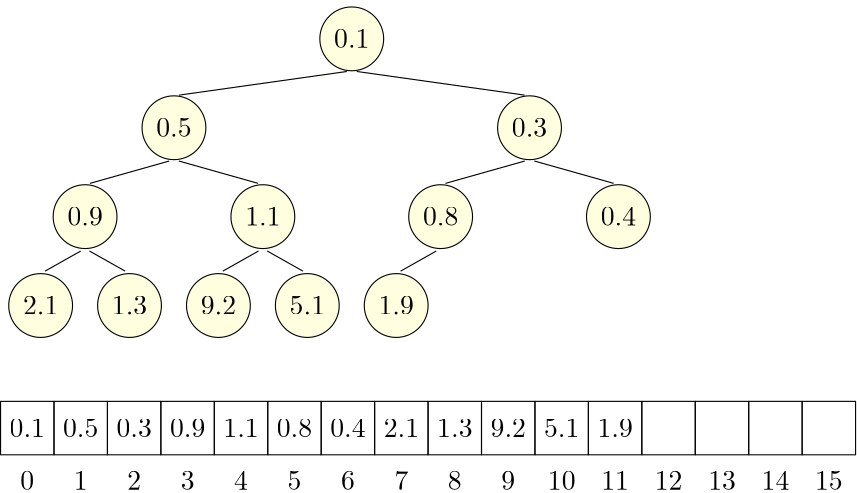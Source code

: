 <?xml version="1.0"?>
<!DOCTYPE ipe SYSTEM "ipe.dtd">
<ipe version="70010" creator="Ipe 7.0.10">
<info created="D:20101105075742" modified="D:20101117132951"/>
<ipestyle name="basic">
<symbol name="arrow/arc(spx)">
<path stroke="sym-stroke" fill="sym-stroke" pen="sym-pen">
0 0 m
-1 0.333 l
-1 -0.333 l
h
</path>
</symbol>
<symbol name="arrow/farc(spx)">
<path stroke="sym-stroke" fill="white" pen="sym-pen">
0 0 m
-1 0.333 l
-1 -0.333 l
h
</path>
</symbol>
<symbol name="mark/circle(sx)" transformations="translations">
<path fill="sym-stroke">
0.6 0 0 0.6 0 0 e
0.4 0 0 0.4 0 0 e
</path>
</symbol>
<symbol name="mark/disk(sx)" transformations="translations">
<path fill="sym-stroke">
0.6 0 0 0.6 0 0 e
</path>
</symbol>
<symbol name="mark/fdisk(sfx)" transformations="translations">
<group>
<path fill="sym-stroke" fillrule="eofill">
0.6 0 0 0.6 0 0 e
0.4 0 0 0.4 0 0 e
</path>
<path fill="sym-fill">
0.4 0 0 0.4 0 0 e
</path>
</group>
</symbol>
<symbol name="mark/box(sx)" transformations="translations">
<path fill="sym-stroke" fillrule="eofill">
-0.6 -0.6 m
0.6 -0.6 l
0.6 0.6 l
-0.6 0.6 l
h
-0.4 -0.4 m
0.4 -0.4 l
0.4 0.4 l
-0.4 0.4 l
h
</path>
</symbol>
<symbol name="mark/square(sx)" transformations="translations">
<path fill="sym-stroke">
-0.6 -0.6 m
0.6 -0.6 l
0.6 0.6 l
-0.6 0.6 l
h
</path>
</symbol>
<symbol name="mark/fsquare(sfx)" transformations="translations">
<group>
<path fill="sym-stroke" fillrule="eofill">
-0.6 -0.6 m
0.6 -0.6 l
0.6 0.6 l
-0.6 0.6 l
h
-0.4 -0.4 m
0.4 -0.4 l
0.4 0.4 l
-0.4 0.4 l
h
</path>
<path fill="sym-fill">
-0.4 -0.4 m
0.4 -0.4 l
0.4 0.4 l
-0.4 0.4 l
h
</path>
</group>
</symbol>
<symbol name="mark/cross(sx)" transformations="translations">
<group>
<path fill="sym-stroke">
-0.43 -0.57 m
0.57 0.43 l
0.43 0.57 l
-0.57 -0.43 l
h
</path>
<path fill="sym-stroke">
-0.43 0.57 m
0.57 -0.43 l
0.43 -0.57 l
-0.57 0.43 l
h
</path>
</group>
</symbol>
<symbol name="arrow/fnormal(spx)">
<path stroke="sym-stroke" fill="white" pen="sym-pen">
0 0 m
-1 0.333 l
-1 -0.333 l
h
</path>
</symbol>
<symbol name="arrow/pointed(spx)">
<path stroke="sym-stroke" fill="sym-stroke" pen="sym-pen">
0 0 m
-1 0.333 l
-0.8 0 l
-1 -0.333 l
h
</path>
</symbol>
<symbol name="arrow/fpointed(spx)">
<path stroke="sym-stroke" fill="white" pen="sym-pen">
0 0 m
-1 0.333 l
-0.8 0 l
-1 -0.333 l
h
</path>
</symbol>
<symbol name="arrow/linear(spx)">
<path stroke="sym-stroke" pen="sym-pen">
-1 0.333 m
0 0 l
-1 -0.333 l
</path>
</symbol>
<symbol name="arrow/fdouble(spx)">
<path stroke="sym-stroke" fill="white" pen="sym-pen">
0 0 m
-1 0.333 l
-1 -0.333 l
h
-1 0 m
-2 0.333 l
-2 -0.333 l
h
</path>
</symbol>
<symbol name="arrow/double(spx)">
<path stroke="sym-stroke" fill="sym-stroke" pen="sym-pen">
0 0 m
-1 0.333 l
-1 -0.333 l
h
-1 0 m
-2 0.333 l
-2 -0.333 l
h
</path>
</symbol>
<pen name="heavier" value="0.8"/>
<pen name="fat" value="1.2"/>
<pen name="ultrafat" value="2"/>
<symbolsize name="large" value="5"/>
<symbolsize name="small" value="2"/>
<symbolsize name="tiny" value="1.1"/>
<arrowsize name="large" value="10"/>
<arrowsize name="small" value="5"/>
<arrowsize name="tiny" value="3"/>
<color name="red" value="1 0 0"/>
<color name="green" value="0 1 0"/>
<color name="blue" value="0 0 1"/>
<color name="yellow" value="1 1 0"/>
<color name="orange" value="1 0.647 0"/>
<color name="gold" value="1 0.843 0"/>
<color name="purple" value="0.627 0.125 0.941"/>
<color name="gray" value="0.745"/>
<color name="brown" value="0.647 0.165 0.165"/>
<color name="navy" value="0 0 0.502"/>
<color name="pink" value="1 0.753 0.796"/>
<color name="seagreen" value="0.18 0.545 0.341"/>
<color name="turquoise" value="0.251 0.878 0.816"/>
<color name="violet" value="0.933 0.51 0.933"/>
<color name="darkblue" value="0 0 0.545"/>
<color name="darkcyan" value="0 0.545 0.545"/>
<color name="darkgray" value="0.663"/>
<color name="darkgreen" value="0 0.392 0"/>
<color name="darkmagenta" value="0.545 0 0.545"/>
<color name="darkorange" value="1 0.549 0"/>
<color name="darkred" value="0.545 0 0"/>
<color name="lightblue" value="0.678 0.847 0.902"/>
<color name="lightcyan" value="0.878 1 1"/>
<color name="lightgray" value="0.827"/>
<color name="lightgreen" value="0.565 0.933 0.565"/>
<color name="lightyellow" value="1 1 0.878"/>
<dashstyle name="dashed" value="[4] 0"/>
<dashstyle name="dotted" value="[1 3] 0"/>
<dashstyle name="dash dotted" value="[4 2 1 2] 0"/>
<dashstyle name="dash dot dotted" value="[4 2 1 2 1 2] 0"/>
<textsize name="large" value="\large"/>
<textsize name="small" value="\small"/>
<textsize name="tiny" value="\tiny"/>
<textsize name="Large" value="\Large"/>
<textsize name="LARGE" value="\LARGE"/>
<textsize name="huge" value="\huge"/>
<textsize name="Huge" value="\Huge"/>
<textsize name="footnote" value="\footnotesize"/>
<textstyle name="center" begin="\begin{center}" end="\end{center}"/>
<textstyle name="itemize" begin="\begin{itemize}" end="\end{itemize}"/>
<textstyle name="item" begin="\begin{itemize}\item{}" end="\end{itemize}"/>
<gridsize name="4 pts" value="4"/>
<gridsize name="8 pts (~3 mm)" value="8"/>
<gridsize name="16 pts (~6 mm)" value="16"/>
<gridsize name="32 pts (~12 mm)" value="32"/>
<gridsize name="10 pts (~3.5 mm)" value="10"/>
<gridsize name="20 pts (~7 mm)" value="20"/>
<gridsize name="14 pts (~5 mm)" value="14"/>
<gridsize name="28 pts (~10 mm)" value="28"/>
<gridsize name="56 pts (~20 mm)" value="56"/>
<anglesize name="90 deg" value="90"/>
<anglesize name="60 deg" value="60"/>
<anglesize name="45 deg" value="45"/>
<anglesize name="30 deg" value="30"/>
<anglesize name="22.5 deg" value="22.5"/>
<tiling name="falling" angle="-60" step="4" width="1"/>
<tiling name="rising" angle="30" step="4" width="1"/>
</ipestyle>
<page>
<layer name="alpha"/>
<layer name="beta"/>
<layer name="gamma"/>
<layer name="delta"/>
<layer name="epsilon"/>
<layer name="zeta"/>
<layer name="eta"/>
<layer name="theta"/>
<view layers="alpha" active="beta"/>
<view layers="alpha beta" active="theta"/>
<view layers="alpha gamma eta" active="alpha"/>
<view layers="alpha gamma theta" active="delta"/>
<view layers="alpha gamma delta theta" active="delta"/>
<path layer="beta" stroke="black">
288 105.022 m
304 96 l
</path>
<path layer="alpha" stroke="black">
256 169.022 m
192 160 l
</path>
<path stroke="black">
256 169.022 m
320 160 l
</path>
<path stroke="black">
192 137.022 m
160 128 l
</path>
<path stroke="black">
192 137.022 m
224 128 l
</path>
<path stroke="black">
160 105.022 m
144 96 l
</path>
<path stroke="black">
160 105.022 m
176 96 l
</path>
<path stroke="black">
224 105.022 m
208 96 l
</path>
<path stroke="black">
224 105.022 m
240 96 l
</path>
<path stroke="black">
320 137.022 m
288 128 l
</path>
<path stroke="black">
320 137.022 m
352 128 l
</path>
<path stroke="black">
288 105.022 m
272 96 l
</path>
<group matrix="1 0 0 1 -20.796 -118.578">
<use name="mark/disk(sx)" pos="276.796 310.578" size="normal" stroke="white"/>
<use name="mark/disk(sx)" pos="276.796 287.6" size="normal" stroke="white"/>
<path stroke="black" fill="lightyellow">
11.489 0 0 11.489 276.796 299.089 e
</path>
</group>
<text matrix="1 0 0 1 42.8139 -43.6992" transformations="translations" pos="213.186 221" stroke="black" type="label" width="12.73" height="6.42" depth="0" halign="center" valign="baseline">$0.1$</text>
<group matrix="1 0 0 1 -84.796 -150.578">
<use name="mark/disk(sx)" pos="276.796 310.578" size="normal" stroke="white"/>
<use name="mark/disk(sx)" pos="276.796 287.6" size="normal" stroke="white"/>
<path stroke="black" fill="lightyellow">
11.489 0 0 11.489 276.796 299.089 e
</path>
</group>
<text matrix="1 0 0 1 -21.1861 -75.6992" transformations="translations" pos="213.186 221" stroke="black" type="label" width="12.73" height="6.42" depth="0" halign="center" valign="baseline">$0.5$</text>
<group matrix="1 0 0 1 43.204 -150.578">
<use name="mark/disk(sx)" pos="276.796 310.578" size="normal" stroke="white"/>
<use name="mark/disk(sx)" pos="276.796 287.6" size="normal" stroke="white"/>
<path stroke="black" fill="lightyellow">
11.489 0 0 11.489 276.796 299.089 e
</path>
</group>
<text matrix="1 0 0 1 106.814 -75.6992" transformations="translations" pos="213.186 221" stroke="black" type="label" width="12.73" height="6.42" depth="0" halign="center" valign="baseline">$0.3$</text>
<group matrix="1 0 0 1 -116.796 -182.578">
<use name="mark/disk(sx)" pos="276.796 310.578" size="normal" stroke="white"/>
<use name="mark/disk(sx)" pos="276.796 287.6" size="normal" stroke="white"/>
<path stroke="black" fill="lightyellow">
11.489 0 0 11.489 276.796 299.089 e
</path>
</group>
<text matrix="1 0 0 1 -53.1861 -107.699" transformations="translations" pos="213.186 221" stroke="black" type="label" width="12.73" height="6.42" depth="0" halign="center" valign="baseline">$0.9$</text>
<group matrix="1 0 0 1 -52.796 -182.578">
<use name="mark/disk(sx)" pos="276.796 310.578" size="normal" stroke="white"/>
<use name="mark/disk(sx)" pos="276.796 287.6" size="normal" stroke="white"/>
<path stroke="black" fill="lightyellow">
11.489 0 0 11.489 276.796 299.089 e
</path>
</group>
<text matrix="1 0 0 1 10.8139 -107.699" transformations="translations" pos="213.186 221" stroke="black" type="label" width="12.73" height="6.42" depth="0" halign="center" valign="baseline">$1.1$</text>
<group matrix="1 0 0 1 11.204 -182.578">
<use name="mark/disk(sx)" pos="276.796 310.578" size="normal" stroke="white"/>
<use name="mark/disk(sx)" pos="276.796 287.6" size="normal" stroke="white"/>
<path stroke="black" fill="lightyellow">
11.489 0 0 11.489 276.796 299.089 e
</path>
</group>
<text matrix="1 0 0 1 74.8139 -107.699" transformations="translations" pos="213.186 221" stroke="black" type="label" width="12.73" height="6.42" depth="0" halign="center" valign="baseline">$0.8$</text>
<group matrix="1 0 0 1 75.204 -182.578">
<use name="mark/disk(sx)" pos="276.796 310.578" size="normal" stroke="white"/>
<use name="mark/disk(sx)" pos="276.796 287.6" size="normal" stroke="white"/>
<path stroke="black" fill="lightyellow">
11.489 0 0 11.489 276.796 299.089 e
</path>
</group>
<text matrix="1 0 0 1 138.814 -107.699" transformations="translations" pos="213.186 221" stroke="black" type="label" width="12.73" height="6.42" depth="0" halign="center" valign="baseline">$0.4$</text>
<group matrix="1 0 0 1 -132.796 -214.578">
<use name="mark/disk(sx)" pos="276.796 310.578" size="normal" stroke="white"/>
<use name="mark/disk(sx)" pos="276.796 287.6" size="normal" stroke="white"/>
<path stroke="black" fill="lightyellow">
11.489 0 0 11.489 276.796 299.089 e
</path>
</group>
<text matrix="1 0 0 1 -69.1861 -139.699" transformations="translations" pos="213.186 221" stroke="black" type="label" width="12.73" height="6.42" depth="0" halign="center" valign="baseline">$2.1$</text>
<group matrix="1 0 0 1 -100.796 -214.578">
<use name="mark/disk(sx)" pos="276.796 310.578" size="normal" stroke="white"/>
<use name="mark/disk(sx)" pos="276.796 287.6" size="normal" stroke="white"/>
<path stroke="black" fill="lightyellow">
11.489 0 0 11.489 276.796 299.089 e
</path>
</group>
<text matrix="1 0 0 1 -37.1861 -139.699" transformations="translations" pos="213.186 221" stroke="black" type="label" width="12.73" height="6.42" depth="0" halign="center" valign="baseline">$1.3$</text>
<group matrix="1 0 0 1 -68.796 -214.578">
<use name="mark/disk(sx)" pos="276.796 310.578" size="normal" stroke="white"/>
<use name="mark/disk(sx)" pos="276.796 287.6" size="normal" stroke="white"/>
<path stroke="black" fill="lightyellow">
11.489 0 0 11.489 276.796 299.089 e
</path>
</group>
<text matrix="1 0 0 1 -5.1861 -139.699" transformations="translations" pos="213.186 221" stroke="black" type="label" width="12.73" height="6.42" depth="0" halign="center" valign="baseline">$9.2$</text>
<group matrix="1 0 0 1 -36.796 -214.578">
<use name="mark/disk(sx)" pos="276.796 310.578" size="normal" stroke="white"/>
<use name="mark/disk(sx)" pos="276.796 287.6" size="normal" stroke="white"/>
<path stroke="black" fill="lightyellow">
11.489 0 0 11.489 276.796 299.089 e
</path>
</group>
<text matrix="1 0 0 1 26.8139 -139.699" transformations="translations" pos="213.186 221" stroke="black" type="label" width="12.73" height="6.42" depth="0" halign="center" valign="baseline">$5.1$</text>
<group matrix="1 0 0 1 -4.796 -214.578">
<use name="mark/disk(sx)" pos="276.796 310.578" size="normal" stroke="white"/>
<use name="mark/disk(sx)" pos="276.796 287.6" size="normal" stroke="white"/>
<path stroke="black" fill="lightyellow">
11.489 0 0 11.489 276.796 299.089 e
</path>
</group>
<text matrix="1 0 0 1 58.8139 -139.699" transformations="translations" pos="213.186 221" stroke="black" type="label" width="12.73" height="6.42" depth="0" halign="center" valign="baseline">$1.9$</text>
<path matrix="1 0 0 1 17.0658 1.65847" stroke="black">
131.744 48.3528 m
131.744 29.1144 l
150.982 29.1144 l
150.982 48.3528 l
h
</path>
<text matrix="1 0 0 1 19.2379 -0.00004987" transformations="translations" pos="139.191 37.1821" stroke="black" type="label" width="12.73" height="6.42" depth="0" halign="center" valign="baseline">$0.5$</text>
<path matrix="1 0 0 1 36.3038 1.65847" stroke="black">
131.744 48.3528 m
131.744 29.1144 l
150.982 29.1144 l
150.982 48.3528 l
h
</path>
<text matrix="1 0 0 1 38.4759 -0.00004987" transformations="translations" pos="139.191 37.1821" stroke="black" type="label" width="12.73" height="6.42" depth="0" halign="center" valign="baseline">$0.3$</text>
<path matrix="1 0 0 1 55.5418 1.65847" stroke="black">
131.744 48.3528 m
131.744 29.1144 l
150.982 29.1144 l
150.982 48.3528 l
h
</path>
<text matrix="1 0 0 1 57.7139 -0.00004987" transformations="translations" pos="139.191 37.1821" stroke="black" type="label" width="12.73" height="6.42" depth="0" halign="center" valign="baseline">$0.9$</text>
<path matrix="1 0 0 1 74.7798 1.65847" stroke="black">
131.744 48.3528 m
131.744 29.1144 l
150.982 29.1144 l
150.982 48.3528 l
h
</path>
<text matrix="1 0 0 1 76.9519 -0.00004987" transformations="translations" pos="139.191 37.1821" stroke="black" type="label" width="12.73" height="6.42" depth="0" halign="center" valign="baseline">$1.1$</text>
<path matrix="1 0 0 1 94.0178 1.65847" stroke="black">
131.744 48.3528 m
131.744 29.1144 l
150.982 29.1144 l
150.982 48.3528 l
h
</path>
<text matrix="1 0 0 1 96.1899 -0.00004987" transformations="translations" pos="139.191 37.1821" stroke="black" type="label" width="12.73" height="6.42" depth="0" halign="center" valign="baseline">$0.8$</text>
<path matrix="1 0 0 1 113.256 1.65847" stroke="black">
131.744 48.3528 m
131.744 29.1144 l
150.982 29.1144 l
150.982 48.3528 l
h
</path>
<text matrix="1 0 0 1 115.428 -0.00004987" transformations="translations" pos="139.191 37.1821" stroke="black" type="label" width="12.73" height="6.42" depth="0" halign="center" valign="baseline">$0.4$</text>
<path matrix="1 0 0 1 132.494 1.65847" stroke="black">
131.744 48.3528 m
131.744 29.1144 l
150.982 29.1144 l
150.982 48.3528 l
h
</path>
<text matrix="1 0 0 1 134.666 -0.00004987" transformations="translations" pos="139.191 37.1821" stroke="black" type="label" width="12.73" height="6.42" depth="0" halign="center" valign="baseline">$2.1$</text>
<path matrix="1 0 0 1 151.732 1.65847" stroke="black">
131.744 48.3528 m
131.744 29.1144 l
150.982 29.1144 l
150.982 48.3528 l
h
</path>
<text matrix="1 0 0 1 153.904 -0.00004987" transformations="translations" pos="139.191 37.1821" stroke="black" type="label" width="12.73" height="6.42" depth="0" halign="center" valign="baseline">$1.3$</text>
<path matrix="1 0 0 1 170.97 1.65847" stroke="black">
131.744 48.3528 m
131.744 29.1144 l
150.982 29.1144 l
150.982 48.3528 l
h
</path>
<text matrix="1 0 0 1 173.142 -0.00004987" transformations="translations" pos="139.191 37.1821" stroke="black" type="label" width="12.73" height="6.42" depth="0" halign="center" valign="baseline">$9.2$</text>
<path matrix="1 0 0 1 190.208 1.65847" stroke="black">
131.744 48.3528 m
131.744 29.1144 l
150.982 29.1144 l
150.982 48.3528 l
h
</path>
<text matrix="1 0 0 1 192.38 -0.00004987" transformations="translations" pos="139.191 37.1821" stroke="black" type="label" width="12.73" height="6.42" depth="0" halign="center" valign="baseline">$5.1$</text>
<path matrix="1 0 0 1 209.446 1.65847" stroke="black">
131.744 48.3528 m
131.744 29.1144 l
150.982 29.1144 l
150.982 48.3528 l
h
</path>
<text matrix="1 0 0 1 211.618 -0.00004987" transformations="translations" pos="139.191 37.1821" stroke="black" type="label" width="12.73" height="6.42" depth="0" halign="center" valign="baseline">$1.9$</text>
<path matrix="1 0 0 1 228.684 1.65847" stroke="black">
131.744 48.3528 m
131.744 29.1144 l
150.982 29.1144 l
150.982 48.3528 l
h
</path>
<path matrix="1 0 0 1 247.922 1.65847" stroke="black">
131.744 48.3528 m
131.744 29.1144 l
150.982 29.1144 l
150.982 48.3528 l
h
</path>
<path matrix="1 0 0 1 267.16 1.65847" stroke="black">
131.744 48.3528 m
131.744 29.1144 l
150.982 29.1144 l
150.982 48.3528 l
h
</path>
<path matrix="1 0 0 1 286.398 1.65847" stroke="black">
131.744 48.3528 m
131.744 29.1144 l
150.982 29.1144 l
150.982 48.3528 l
h
</path>
<path matrix="1 0 0 1 -2.17207 1.65852" stroke="black">
131.744 48.3528 m
131.744 29.1144 l
150.982 29.1144 l
150.982 48.3528 l
h
</path>
<text transformations="translations" pos="139.191 37.1821" stroke="black" type="label" width="12.73" height="6.42" depth="0" halign="center" valign="baseline">$0.1$</text>
<group>
<text matrix="1 0 0 1 19.2384 -18.967" transformations="translations" pos="139.191 37.1821" stroke="black" type="label" width="4.981" height="6.42" depth="0" halign="center" valign="baseline">$1$</text>
<text matrix="1 0 0 1 38.4764 -18.967" transformations="translations" pos="139.191 37.1821" stroke="black" type="label" width="4.981" height="6.42" depth="0" halign="center" valign="baseline">$2$</text>
<text matrix="1 0 0 1 57.7144 -18.967" transformations="translations" pos="139.191 37.1821" stroke="black" type="label" width="4.981" height="6.42" depth="0" halign="center" valign="baseline">$3$</text>
<text matrix="1 0 0 1 76.9524 -18.967" transformations="translations" pos="139.191 37.1821" stroke="black" type="label" width="4.981" height="6.42" depth="0" halign="center" valign="baseline">$4$</text>
<text matrix="1 0 0 1 96.1904 -18.967" transformations="translations" pos="139.191 37.1821" stroke="black" type="label" width="4.981" height="6.42" depth="0" halign="center" valign="baseline">$5$</text>
<text matrix="1 0 0 1 115.428 -18.967" transformations="translations" pos="139.191 37.1821" stroke="black" type="label" width="4.981" height="6.42" depth="0" halign="center" valign="baseline">$6$</text>
<text matrix="1 0 0 1 134.666 -18.967" transformations="translations" pos="139.191 37.1821" stroke="black" type="label" width="4.981" height="6.42" depth="0" halign="center" valign="baseline">$7$</text>
<text matrix="1 0 0 1 153.904 -18.967" transformations="translations" pos="139.191 37.1821" stroke="black" type="label" width="4.981" height="6.42" depth="0" halign="center" valign="baseline">$8$</text>
<text matrix="1 0 0 1 173.142 -18.967" transformations="translations" pos="139.191 37.1821" stroke="black" type="label" width="4.981" height="6.42" depth="0" halign="center" valign="baseline">$9$</text>
<text matrix="1 0 0 1 192.38 -18.967" transformations="translations" pos="139.191 37.1821" stroke="black" type="label" width="9.963" height="6.42" depth="0" halign="center" valign="baseline">$10$</text>
<text matrix="1 0 0 1 211.618 -18.967" transformations="translations" pos="139.191 37.1821" stroke="black" type="label" width="9.963" height="6.42" depth="0" halign="center" valign="baseline">$11$</text>
<text matrix="1 0 0 1 230.856 -18.967" transformations="translations" pos="139.191 37.1821" stroke="black" type="label" width="9.963" height="6.42" depth="0" halign="center" valign="baseline">$12$</text>
<text matrix="1 0 0 1 250.094 -18.967" transformations="translations" pos="139.191 37.1821" stroke="black" type="label" width="9.963" height="6.42" depth="0" halign="center" valign="baseline">$13$</text>
<text matrix="1 0 0 1 269.332 -18.967" transformations="translations" pos="139.191 37.1821" stroke="black" type="label" width="9.963" height="6.42" depth="0" halign="center" valign="baseline">$14$</text>
<text matrix="1 0 0 1 288.57 -18.967" transformations="translations" pos="139.191 37.1821" stroke="black" type="label" width="9.963" height="6.42" depth="0" halign="center" valign="baseline">$15$</text>
<text matrix="1 0 0 1 0.00046092 -18.9669" transformations="translations" pos="139.191 37.1821" stroke="black" type="label" width="4.981" height="6.42" depth="0" halign="center" valign="baseline">$0$</text>
</group>
<group layer="beta" matrix="1 0 0 1 27.204 -214.578">
<use name="mark/disk(sx)" pos="276.796 310.578" size="normal" stroke="white"/>
<use name="mark/disk(sx)" pos="276.796 287.6" size="normal" stroke="white"/>
<path stroke="black" fill="lightblue">
11.489 0 0 11.489 276.796 299.089 e
</path>
</group>
<text matrix="1 0 0 1 90.814 -139.699" transformations="translations" pos="213.186 221" stroke="black" type="label" width="12.73" height="6.42" depth="0" halign="center" valign="baseline">$0.2$</text>
<text matrix="1 0 0 1 230.856 -0.00003" transformations="translations" pos="139.191 37.1821" stroke="black" type="label" width="12.73" height="6.42" depth="0" halign="center" valign="baseline">$0.2$</text>
</page>
</ipe>
